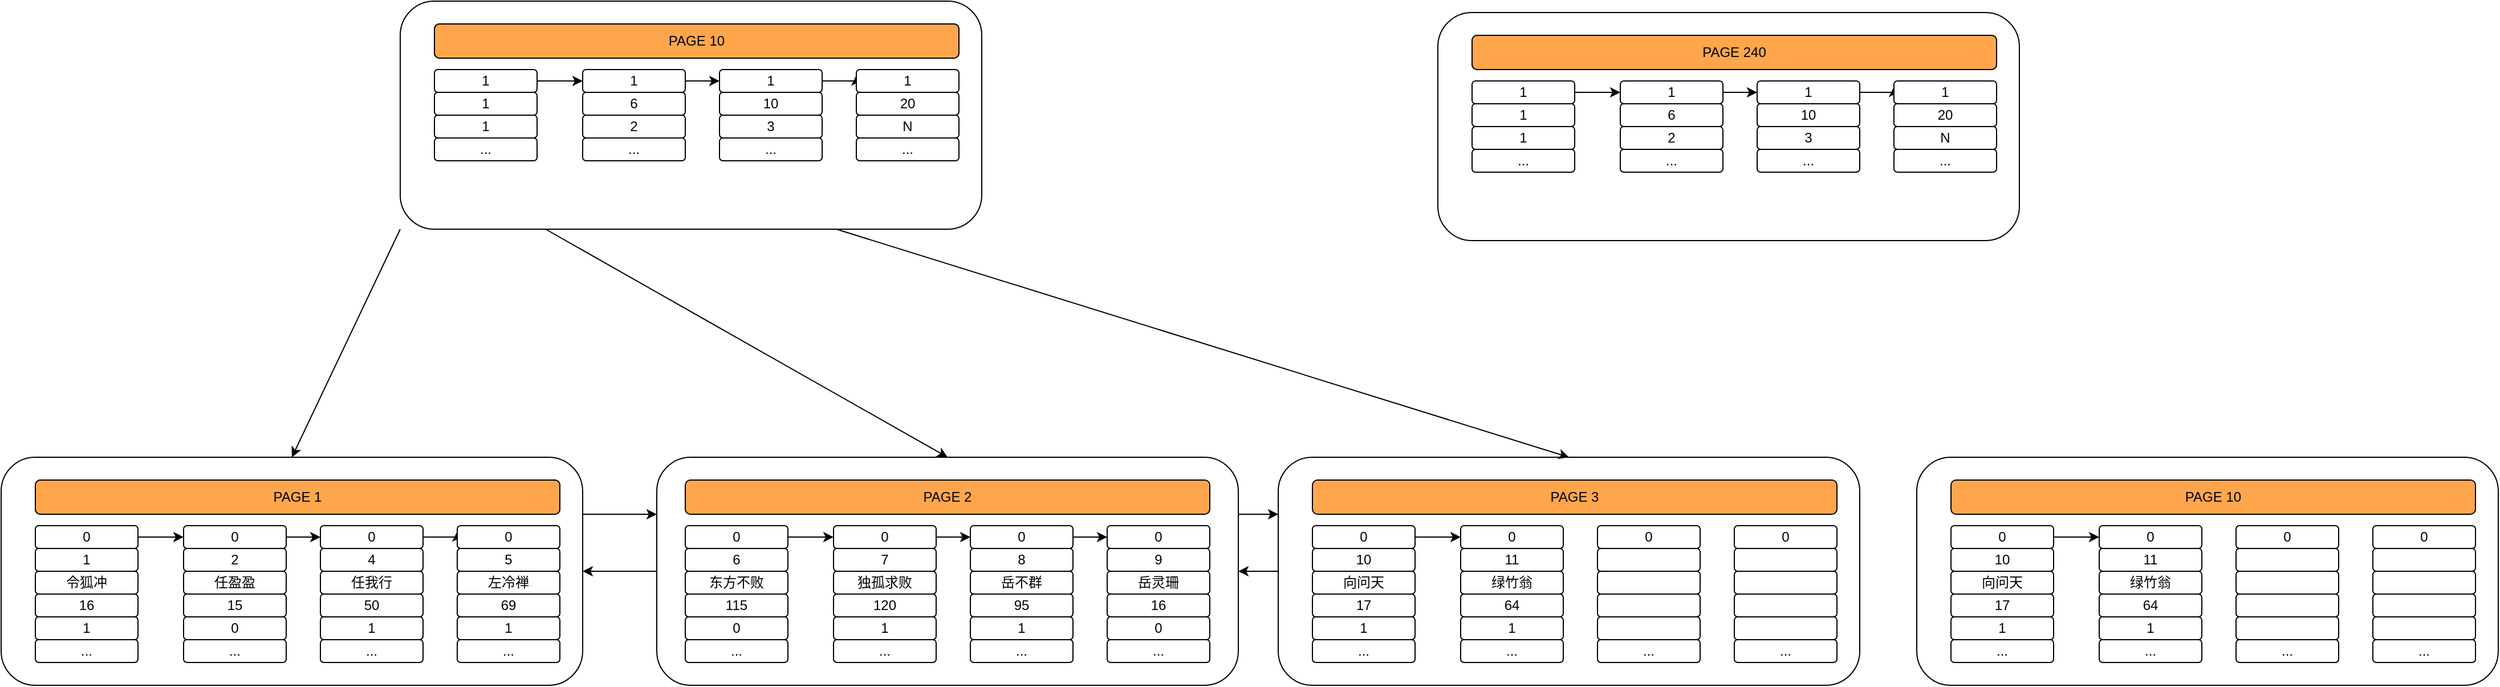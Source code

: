 <mxfile version="17.2.5" type="github">
  <diagram id="7UdDkVMXQPqJ16l7_mLh" name="第 1 页">
    <mxGraphModel dx="1730" dy="833" grid="1" gridSize="10" guides="1" tooltips="1" connect="1" arrows="1" fold="1" page="1" pageScale="1" pageWidth="827" pageHeight="1169" math="0" shadow="0">
      <root>
        <mxCell id="0" />
        <mxCell id="1" parent="0" />
        <mxCell id="IbyFdjmPlWambPThYL8s-92" style="edgeStyle=orthogonalEdgeStyle;rounded=0;orthogonalLoop=1;jettySize=auto;html=1;exitX=1;exitY=0.25;exitDx=0;exitDy=0;entryX=0;entryY=0.25;entryDx=0;entryDy=0;" edge="1" parent="1" source="IbyFdjmPlWambPThYL8s-3" target="IbyFdjmPlWambPThYL8s-35">
          <mxGeometry relative="1" as="geometry" />
        </mxCell>
        <mxCell id="IbyFdjmPlWambPThYL8s-3" value="" style="rounded=1;whiteSpace=wrap;html=1;" vertex="1" parent="1">
          <mxGeometry x="90" y="900" width="510" height="200" as="geometry" />
        </mxCell>
        <mxCell id="IbyFdjmPlWambPThYL8s-88" style="edgeStyle=orthogonalEdgeStyle;rounded=0;orthogonalLoop=1;jettySize=auto;html=1;exitX=1;exitY=0.5;exitDx=0;exitDy=0;" edge="1" parent="1" source="IbyFdjmPlWambPThYL8s-4" target="IbyFdjmPlWambPThYL8s-10">
          <mxGeometry relative="1" as="geometry" />
        </mxCell>
        <mxCell id="IbyFdjmPlWambPThYL8s-4" value="0" style="rounded=1;whiteSpace=wrap;html=1;" vertex="1" parent="1">
          <mxGeometry x="120" y="960" width="90" height="20" as="geometry" />
        </mxCell>
        <mxCell id="IbyFdjmPlWambPThYL8s-5" value="1" style="rounded=1;whiteSpace=wrap;html=1;" vertex="1" parent="1">
          <mxGeometry x="120" y="980" width="90" height="20" as="geometry" />
        </mxCell>
        <mxCell id="IbyFdjmPlWambPThYL8s-6" value="令狐冲" style="rounded=1;whiteSpace=wrap;html=1;" vertex="1" parent="1">
          <mxGeometry x="120" y="1000" width="90" height="20" as="geometry" />
        </mxCell>
        <mxCell id="IbyFdjmPlWambPThYL8s-7" value="16" style="rounded=1;whiteSpace=wrap;html=1;" vertex="1" parent="1">
          <mxGeometry x="120" y="1020" width="90" height="20" as="geometry" />
        </mxCell>
        <mxCell id="IbyFdjmPlWambPThYL8s-8" value="1" style="rounded=1;whiteSpace=wrap;html=1;" vertex="1" parent="1">
          <mxGeometry x="120" y="1040" width="90" height="20" as="geometry" />
        </mxCell>
        <mxCell id="IbyFdjmPlWambPThYL8s-9" value="..." style="rounded=1;whiteSpace=wrap;html=1;" vertex="1" parent="1">
          <mxGeometry x="120" y="1060" width="90" height="20" as="geometry" />
        </mxCell>
        <mxCell id="IbyFdjmPlWambPThYL8s-89" style="edgeStyle=orthogonalEdgeStyle;rounded=0;orthogonalLoop=1;jettySize=auto;html=1;exitX=1;exitY=0.5;exitDx=0;exitDy=0;entryX=0;entryY=0.5;entryDx=0;entryDy=0;" edge="1" parent="1" source="IbyFdjmPlWambPThYL8s-10" target="IbyFdjmPlWambPThYL8s-22">
          <mxGeometry relative="1" as="geometry" />
        </mxCell>
        <mxCell id="IbyFdjmPlWambPThYL8s-10" value="0" style="rounded=1;whiteSpace=wrap;html=1;" vertex="1" parent="1">
          <mxGeometry x="250" y="960" width="90" height="20" as="geometry" />
        </mxCell>
        <mxCell id="IbyFdjmPlWambPThYL8s-11" value="2" style="rounded=1;whiteSpace=wrap;html=1;" vertex="1" parent="1">
          <mxGeometry x="250" y="980" width="90" height="20" as="geometry" />
        </mxCell>
        <mxCell id="IbyFdjmPlWambPThYL8s-12" value="任盈盈" style="rounded=1;whiteSpace=wrap;html=1;" vertex="1" parent="1">
          <mxGeometry x="250" y="1000" width="90" height="20" as="geometry" />
        </mxCell>
        <mxCell id="IbyFdjmPlWambPThYL8s-13" value="15" style="rounded=1;whiteSpace=wrap;html=1;" vertex="1" parent="1">
          <mxGeometry x="250" y="1020" width="90" height="20" as="geometry" />
        </mxCell>
        <mxCell id="IbyFdjmPlWambPThYL8s-14" value="0" style="rounded=1;whiteSpace=wrap;html=1;" vertex="1" parent="1">
          <mxGeometry x="250" y="1040" width="90" height="20" as="geometry" />
        </mxCell>
        <mxCell id="IbyFdjmPlWambPThYL8s-15" value="..." style="rounded=1;whiteSpace=wrap;html=1;" vertex="1" parent="1">
          <mxGeometry x="250" y="1060" width="90" height="20" as="geometry" />
        </mxCell>
        <mxCell id="IbyFdjmPlWambPThYL8s-90" style="edgeStyle=orthogonalEdgeStyle;rounded=0;orthogonalLoop=1;jettySize=auto;html=1;exitX=1;exitY=0.5;exitDx=0;exitDy=0;entryX=0;entryY=0.25;entryDx=0;entryDy=0;" edge="1" parent="1" source="IbyFdjmPlWambPThYL8s-22" target="IbyFdjmPlWambPThYL8s-28">
          <mxGeometry relative="1" as="geometry" />
        </mxCell>
        <mxCell id="IbyFdjmPlWambPThYL8s-22" value="0" style="rounded=1;whiteSpace=wrap;html=1;" vertex="1" parent="1">
          <mxGeometry x="370" y="960" width="90" height="20" as="geometry" />
        </mxCell>
        <mxCell id="IbyFdjmPlWambPThYL8s-23" value="4" style="rounded=1;whiteSpace=wrap;html=1;" vertex="1" parent="1">
          <mxGeometry x="370" y="980" width="90" height="20" as="geometry" />
        </mxCell>
        <mxCell id="IbyFdjmPlWambPThYL8s-24" value="任我行" style="rounded=1;whiteSpace=wrap;html=1;" vertex="1" parent="1">
          <mxGeometry x="370" y="1000" width="90" height="20" as="geometry" />
        </mxCell>
        <mxCell id="IbyFdjmPlWambPThYL8s-25" value="50" style="rounded=1;whiteSpace=wrap;html=1;" vertex="1" parent="1">
          <mxGeometry x="370" y="1020" width="90" height="20" as="geometry" />
        </mxCell>
        <mxCell id="IbyFdjmPlWambPThYL8s-26" value="1" style="rounded=1;whiteSpace=wrap;html=1;" vertex="1" parent="1">
          <mxGeometry x="370" y="1040" width="90" height="20" as="geometry" />
        </mxCell>
        <mxCell id="IbyFdjmPlWambPThYL8s-27" value="..." style="rounded=1;whiteSpace=wrap;html=1;" vertex="1" parent="1">
          <mxGeometry x="370" y="1060" width="90" height="20" as="geometry" />
        </mxCell>
        <mxCell id="IbyFdjmPlWambPThYL8s-28" value="0" style="rounded=1;whiteSpace=wrap;html=1;" vertex="1" parent="1">
          <mxGeometry x="490" y="960" width="90" height="20" as="geometry" />
        </mxCell>
        <mxCell id="IbyFdjmPlWambPThYL8s-29" value="5" style="rounded=1;whiteSpace=wrap;html=1;" vertex="1" parent="1">
          <mxGeometry x="490" y="980" width="90" height="20" as="geometry" />
        </mxCell>
        <mxCell id="IbyFdjmPlWambPThYL8s-30" value="左冷禅" style="rounded=1;whiteSpace=wrap;html=1;" vertex="1" parent="1">
          <mxGeometry x="490" y="1000" width="90" height="20" as="geometry" />
        </mxCell>
        <mxCell id="IbyFdjmPlWambPThYL8s-31" value="69" style="rounded=1;whiteSpace=wrap;html=1;" vertex="1" parent="1">
          <mxGeometry x="490" y="1020" width="90" height="20" as="geometry" />
        </mxCell>
        <mxCell id="IbyFdjmPlWambPThYL8s-32" value="1" style="rounded=1;whiteSpace=wrap;html=1;" vertex="1" parent="1">
          <mxGeometry x="490" y="1040" width="90" height="20" as="geometry" />
        </mxCell>
        <mxCell id="IbyFdjmPlWambPThYL8s-33" value="..." style="rounded=1;whiteSpace=wrap;html=1;" vertex="1" parent="1">
          <mxGeometry x="490" y="1060" width="90" height="20" as="geometry" />
        </mxCell>
        <mxCell id="IbyFdjmPlWambPThYL8s-34" value="PAGE 1" style="rounded=1;whiteSpace=wrap;html=1;" vertex="1" parent="1">
          <mxGeometry x="120" y="920" width="460" height="30" as="geometry" />
        </mxCell>
        <mxCell id="IbyFdjmPlWambPThYL8s-93" style="edgeStyle=orthogonalEdgeStyle;rounded=0;orthogonalLoop=1;jettySize=auto;html=1;exitX=0;exitY=0.5;exitDx=0;exitDy=0;entryX=1;entryY=0.5;entryDx=0;entryDy=0;" edge="1" parent="1" source="IbyFdjmPlWambPThYL8s-35" target="IbyFdjmPlWambPThYL8s-3">
          <mxGeometry relative="1" as="geometry" />
        </mxCell>
        <mxCell id="IbyFdjmPlWambPThYL8s-97" style="edgeStyle=orthogonalEdgeStyle;rounded=0;orthogonalLoop=1;jettySize=auto;html=1;exitX=1;exitY=0.25;exitDx=0;exitDy=0;entryX=0;entryY=0.25;entryDx=0;entryDy=0;" edge="1" parent="1" source="IbyFdjmPlWambPThYL8s-35" target="IbyFdjmPlWambPThYL8s-61">
          <mxGeometry relative="1" as="geometry" />
        </mxCell>
        <mxCell id="IbyFdjmPlWambPThYL8s-35" value="" style="rounded=1;whiteSpace=wrap;html=1;" vertex="1" parent="1">
          <mxGeometry x="665" y="900" width="510" height="200" as="geometry" />
        </mxCell>
        <mxCell id="IbyFdjmPlWambPThYL8s-94" style="edgeStyle=orthogonalEdgeStyle;rounded=0;orthogonalLoop=1;jettySize=auto;html=1;exitX=1;exitY=0.5;exitDx=0;exitDy=0;entryX=0;entryY=0.5;entryDx=0;entryDy=0;" edge="1" parent="1" source="IbyFdjmPlWambPThYL8s-36" target="IbyFdjmPlWambPThYL8s-42">
          <mxGeometry relative="1" as="geometry" />
        </mxCell>
        <mxCell id="IbyFdjmPlWambPThYL8s-36" value="0" style="rounded=1;whiteSpace=wrap;html=1;" vertex="1" parent="1">
          <mxGeometry x="690" y="960" width="90" height="20" as="geometry" />
        </mxCell>
        <mxCell id="IbyFdjmPlWambPThYL8s-37" value="6" style="rounded=1;whiteSpace=wrap;html=1;" vertex="1" parent="1">
          <mxGeometry x="690" y="980" width="90" height="20" as="geometry" />
        </mxCell>
        <mxCell id="IbyFdjmPlWambPThYL8s-38" value="东方不败" style="rounded=1;whiteSpace=wrap;html=1;" vertex="1" parent="1">
          <mxGeometry x="690" y="1000" width="90" height="20" as="geometry" />
        </mxCell>
        <mxCell id="IbyFdjmPlWambPThYL8s-39" value="115" style="rounded=1;whiteSpace=wrap;html=1;" vertex="1" parent="1">
          <mxGeometry x="690" y="1020" width="90" height="20" as="geometry" />
        </mxCell>
        <mxCell id="IbyFdjmPlWambPThYL8s-40" value="0" style="rounded=1;whiteSpace=wrap;html=1;" vertex="1" parent="1">
          <mxGeometry x="690" y="1040" width="90" height="20" as="geometry" />
        </mxCell>
        <mxCell id="IbyFdjmPlWambPThYL8s-41" value="..." style="rounded=1;whiteSpace=wrap;html=1;" vertex="1" parent="1">
          <mxGeometry x="690" y="1060" width="90" height="20" as="geometry" />
        </mxCell>
        <mxCell id="IbyFdjmPlWambPThYL8s-95" style="edgeStyle=orthogonalEdgeStyle;rounded=0;orthogonalLoop=1;jettySize=auto;html=1;exitX=1;exitY=0.5;exitDx=0;exitDy=0;" edge="1" parent="1" source="IbyFdjmPlWambPThYL8s-42" target="IbyFdjmPlWambPThYL8s-48">
          <mxGeometry relative="1" as="geometry" />
        </mxCell>
        <mxCell id="IbyFdjmPlWambPThYL8s-42" value="0" style="rounded=1;whiteSpace=wrap;html=1;" vertex="1" parent="1">
          <mxGeometry x="820" y="960" width="90" height="20" as="geometry" />
        </mxCell>
        <mxCell id="IbyFdjmPlWambPThYL8s-43" value="7" style="rounded=1;whiteSpace=wrap;html=1;" vertex="1" parent="1">
          <mxGeometry x="820" y="980" width="90" height="20" as="geometry" />
        </mxCell>
        <mxCell id="IbyFdjmPlWambPThYL8s-44" value="独孤求败" style="rounded=1;whiteSpace=wrap;html=1;" vertex="1" parent="1">
          <mxGeometry x="820" y="1000" width="90" height="20" as="geometry" />
        </mxCell>
        <mxCell id="IbyFdjmPlWambPThYL8s-45" value="120" style="rounded=1;whiteSpace=wrap;html=1;" vertex="1" parent="1">
          <mxGeometry x="820" y="1020" width="90" height="20" as="geometry" />
        </mxCell>
        <mxCell id="IbyFdjmPlWambPThYL8s-46" value="1" style="rounded=1;whiteSpace=wrap;html=1;" vertex="1" parent="1">
          <mxGeometry x="820" y="1040" width="90" height="20" as="geometry" />
        </mxCell>
        <mxCell id="IbyFdjmPlWambPThYL8s-47" value="..." style="rounded=1;whiteSpace=wrap;html=1;" vertex="1" parent="1">
          <mxGeometry x="820" y="1060" width="90" height="20" as="geometry" />
        </mxCell>
        <mxCell id="IbyFdjmPlWambPThYL8s-96" style="edgeStyle=orthogonalEdgeStyle;rounded=0;orthogonalLoop=1;jettySize=auto;html=1;exitX=1;exitY=0.5;exitDx=0;exitDy=0;entryX=0;entryY=0.5;entryDx=0;entryDy=0;" edge="1" parent="1" source="IbyFdjmPlWambPThYL8s-48" target="IbyFdjmPlWambPThYL8s-54">
          <mxGeometry relative="1" as="geometry" />
        </mxCell>
        <mxCell id="IbyFdjmPlWambPThYL8s-48" value="0" style="rounded=1;whiteSpace=wrap;html=1;" vertex="1" parent="1">
          <mxGeometry x="940" y="960" width="90" height="20" as="geometry" />
        </mxCell>
        <mxCell id="IbyFdjmPlWambPThYL8s-49" value="8" style="rounded=1;whiteSpace=wrap;html=1;" vertex="1" parent="1">
          <mxGeometry x="940" y="980" width="90" height="20" as="geometry" />
        </mxCell>
        <mxCell id="IbyFdjmPlWambPThYL8s-50" value="岳不群" style="rounded=1;whiteSpace=wrap;html=1;" vertex="1" parent="1">
          <mxGeometry x="940" y="1000" width="90" height="20" as="geometry" />
        </mxCell>
        <mxCell id="IbyFdjmPlWambPThYL8s-51" value="95" style="rounded=1;whiteSpace=wrap;html=1;" vertex="1" parent="1">
          <mxGeometry x="940" y="1020" width="90" height="20" as="geometry" />
        </mxCell>
        <mxCell id="IbyFdjmPlWambPThYL8s-52" value="1" style="rounded=1;whiteSpace=wrap;html=1;" vertex="1" parent="1">
          <mxGeometry x="940" y="1040" width="90" height="20" as="geometry" />
        </mxCell>
        <mxCell id="IbyFdjmPlWambPThYL8s-53" value="..." style="rounded=1;whiteSpace=wrap;html=1;" vertex="1" parent="1">
          <mxGeometry x="940" y="1060" width="90" height="20" as="geometry" />
        </mxCell>
        <mxCell id="IbyFdjmPlWambPThYL8s-54" value="0" style="rounded=1;whiteSpace=wrap;html=1;" vertex="1" parent="1">
          <mxGeometry x="1060" y="960" width="90" height="20" as="geometry" />
        </mxCell>
        <mxCell id="IbyFdjmPlWambPThYL8s-55" value="9" style="rounded=1;whiteSpace=wrap;html=1;" vertex="1" parent="1">
          <mxGeometry x="1060" y="980" width="90" height="20" as="geometry" />
        </mxCell>
        <mxCell id="IbyFdjmPlWambPThYL8s-56" value="岳灵珊" style="rounded=1;whiteSpace=wrap;html=1;" vertex="1" parent="1">
          <mxGeometry x="1060" y="1000" width="90" height="20" as="geometry" />
        </mxCell>
        <mxCell id="IbyFdjmPlWambPThYL8s-57" value="16" style="rounded=1;whiteSpace=wrap;html=1;" vertex="1" parent="1">
          <mxGeometry x="1060" y="1020" width="90" height="20" as="geometry" />
        </mxCell>
        <mxCell id="IbyFdjmPlWambPThYL8s-58" value="0" style="rounded=1;whiteSpace=wrap;html=1;" vertex="1" parent="1">
          <mxGeometry x="1060" y="1040" width="90" height="20" as="geometry" />
        </mxCell>
        <mxCell id="IbyFdjmPlWambPThYL8s-59" value="..." style="rounded=1;whiteSpace=wrap;html=1;" vertex="1" parent="1">
          <mxGeometry x="1060" y="1060" width="90" height="20" as="geometry" />
        </mxCell>
        <mxCell id="IbyFdjmPlWambPThYL8s-60" value="PAGE 2" style="rounded=1;whiteSpace=wrap;html=1;fillColor=#FFA64D;" vertex="1" parent="1">
          <mxGeometry x="690" y="920" width="460" height="30" as="geometry" />
        </mxCell>
        <mxCell id="IbyFdjmPlWambPThYL8s-98" style="edgeStyle=orthogonalEdgeStyle;rounded=0;orthogonalLoop=1;jettySize=auto;html=1;exitX=0;exitY=0.5;exitDx=0;exitDy=0;entryX=1;entryY=0.5;entryDx=0;entryDy=0;" edge="1" parent="1" source="IbyFdjmPlWambPThYL8s-61" target="IbyFdjmPlWambPThYL8s-35">
          <mxGeometry relative="1" as="geometry" />
        </mxCell>
        <mxCell id="IbyFdjmPlWambPThYL8s-61" value="" style="rounded=1;whiteSpace=wrap;html=1;" vertex="1" parent="1">
          <mxGeometry x="1210" y="900" width="510" height="200" as="geometry" />
        </mxCell>
        <mxCell id="IbyFdjmPlWambPThYL8s-99" style="edgeStyle=orthogonalEdgeStyle;rounded=0;orthogonalLoop=1;jettySize=auto;html=1;exitX=1;exitY=0.5;exitDx=0;exitDy=0;entryX=0;entryY=0.5;entryDx=0;entryDy=0;" edge="1" parent="1" source="IbyFdjmPlWambPThYL8s-62" target="IbyFdjmPlWambPThYL8s-68">
          <mxGeometry relative="1" as="geometry" />
        </mxCell>
        <mxCell id="IbyFdjmPlWambPThYL8s-62" value="0" style="rounded=1;whiteSpace=wrap;html=1;" vertex="1" parent="1">
          <mxGeometry x="1240" y="960" width="90" height="20" as="geometry" />
        </mxCell>
        <mxCell id="IbyFdjmPlWambPThYL8s-63" value="10" style="rounded=1;whiteSpace=wrap;html=1;" vertex="1" parent="1">
          <mxGeometry x="1240" y="980" width="90" height="20" as="geometry" />
        </mxCell>
        <mxCell id="IbyFdjmPlWambPThYL8s-64" value="向问天" style="rounded=1;whiteSpace=wrap;html=1;" vertex="1" parent="1">
          <mxGeometry x="1240" y="1000" width="90" height="20" as="geometry" />
        </mxCell>
        <mxCell id="IbyFdjmPlWambPThYL8s-65" value="17" style="rounded=1;whiteSpace=wrap;html=1;" vertex="1" parent="1">
          <mxGeometry x="1240" y="1020" width="90" height="20" as="geometry" />
        </mxCell>
        <mxCell id="IbyFdjmPlWambPThYL8s-66" value="1" style="rounded=1;whiteSpace=wrap;html=1;" vertex="1" parent="1">
          <mxGeometry x="1240" y="1040" width="90" height="20" as="geometry" />
        </mxCell>
        <mxCell id="IbyFdjmPlWambPThYL8s-67" value="..." style="rounded=1;whiteSpace=wrap;html=1;" vertex="1" parent="1">
          <mxGeometry x="1240" y="1060" width="90" height="20" as="geometry" />
        </mxCell>
        <mxCell id="IbyFdjmPlWambPThYL8s-68" value="0" style="rounded=1;whiteSpace=wrap;html=1;" vertex="1" parent="1">
          <mxGeometry x="1370" y="960" width="90" height="20" as="geometry" />
        </mxCell>
        <mxCell id="IbyFdjmPlWambPThYL8s-69" value="11" style="rounded=1;whiteSpace=wrap;html=1;" vertex="1" parent="1">
          <mxGeometry x="1370" y="980" width="90" height="20" as="geometry" />
        </mxCell>
        <mxCell id="IbyFdjmPlWambPThYL8s-70" value="绿竹翁" style="rounded=1;whiteSpace=wrap;html=1;" vertex="1" parent="1">
          <mxGeometry x="1370" y="1000" width="90" height="20" as="geometry" />
        </mxCell>
        <mxCell id="IbyFdjmPlWambPThYL8s-71" value="64" style="rounded=1;whiteSpace=wrap;html=1;" vertex="1" parent="1">
          <mxGeometry x="1370" y="1020" width="90" height="20" as="geometry" />
        </mxCell>
        <mxCell id="IbyFdjmPlWambPThYL8s-72" value="1" style="rounded=1;whiteSpace=wrap;html=1;" vertex="1" parent="1">
          <mxGeometry x="1370" y="1040" width="90" height="20" as="geometry" />
        </mxCell>
        <mxCell id="IbyFdjmPlWambPThYL8s-73" value="..." style="rounded=1;whiteSpace=wrap;html=1;" vertex="1" parent="1">
          <mxGeometry x="1370" y="1060" width="90" height="20" as="geometry" />
        </mxCell>
        <mxCell id="IbyFdjmPlWambPThYL8s-74" value="0" style="rounded=1;whiteSpace=wrap;html=1;" vertex="1" parent="1">
          <mxGeometry x="1490" y="960" width="90" height="20" as="geometry" />
        </mxCell>
        <mxCell id="IbyFdjmPlWambPThYL8s-75" value="" style="rounded=1;whiteSpace=wrap;html=1;" vertex="1" parent="1">
          <mxGeometry x="1490" y="980" width="90" height="20" as="geometry" />
        </mxCell>
        <mxCell id="IbyFdjmPlWambPThYL8s-76" value="" style="rounded=1;whiteSpace=wrap;html=1;" vertex="1" parent="1">
          <mxGeometry x="1490" y="1000" width="90" height="20" as="geometry" />
        </mxCell>
        <mxCell id="IbyFdjmPlWambPThYL8s-77" value="" style="rounded=1;whiteSpace=wrap;html=1;" vertex="1" parent="1">
          <mxGeometry x="1490" y="1020" width="90" height="20" as="geometry" />
        </mxCell>
        <mxCell id="IbyFdjmPlWambPThYL8s-78" value="" style="rounded=1;whiteSpace=wrap;html=1;" vertex="1" parent="1">
          <mxGeometry x="1490" y="1040" width="90" height="20" as="geometry" />
        </mxCell>
        <mxCell id="IbyFdjmPlWambPThYL8s-79" value="..." style="rounded=1;whiteSpace=wrap;html=1;" vertex="1" parent="1">
          <mxGeometry x="1490" y="1060" width="90" height="20" as="geometry" />
        </mxCell>
        <mxCell id="IbyFdjmPlWambPThYL8s-80" value="0" style="rounded=1;whiteSpace=wrap;html=1;" vertex="1" parent="1">
          <mxGeometry x="1610" y="960" width="90" height="20" as="geometry" />
        </mxCell>
        <mxCell id="IbyFdjmPlWambPThYL8s-81" value="" style="rounded=1;whiteSpace=wrap;html=1;" vertex="1" parent="1">
          <mxGeometry x="1610" y="980" width="90" height="20" as="geometry" />
        </mxCell>
        <mxCell id="IbyFdjmPlWambPThYL8s-82" value="" style="rounded=1;whiteSpace=wrap;html=1;" vertex="1" parent="1">
          <mxGeometry x="1610" y="1000" width="90" height="20" as="geometry" />
        </mxCell>
        <mxCell id="IbyFdjmPlWambPThYL8s-83" value="" style="rounded=1;whiteSpace=wrap;html=1;" vertex="1" parent="1">
          <mxGeometry x="1610" y="1020" width="90" height="20" as="geometry" />
        </mxCell>
        <mxCell id="IbyFdjmPlWambPThYL8s-84" value="" style="rounded=1;whiteSpace=wrap;html=1;" vertex="1" parent="1">
          <mxGeometry x="1610" y="1040" width="90" height="20" as="geometry" />
        </mxCell>
        <mxCell id="IbyFdjmPlWambPThYL8s-85" value="..." style="rounded=1;whiteSpace=wrap;html=1;" vertex="1" parent="1">
          <mxGeometry x="1610" y="1060" width="90" height="20" as="geometry" />
        </mxCell>
        <mxCell id="IbyFdjmPlWambPThYL8s-86" value="PAGE 3" style="rounded=1;whiteSpace=wrap;html=1;fillColor=#FFA64D;" vertex="1" parent="1">
          <mxGeometry x="1240" y="920" width="460" height="30" as="geometry" />
        </mxCell>
        <mxCell id="IbyFdjmPlWambPThYL8s-87" value="PAGE 1" style="rounded=1;whiteSpace=wrap;html=1;fillColor=#FFA64D;" vertex="1" parent="1">
          <mxGeometry x="120" y="920" width="460" height="30" as="geometry" />
        </mxCell>
        <mxCell id="IbyFdjmPlWambPThYL8s-100" value="" style="rounded=1;whiteSpace=wrap;html=1;" vertex="1" parent="1">
          <mxGeometry x="1770" y="900" width="510" height="200" as="geometry" />
        </mxCell>
        <mxCell id="IbyFdjmPlWambPThYL8s-101" style="edgeStyle=orthogonalEdgeStyle;rounded=0;orthogonalLoop=1;jettySize=auto;html=1;exitX=1;exitY=0.5;exitDx=0;exitDy=0;entryX=0;entryY=0.5;entryDx=0;entryDy=0;" edge="1" parent="1" source="IbyFdjmPlWambPThYL8s-102" target="IbyFdjmPlWambPThYL8s-108">
          <mxGeometry relative="1" as="geometry" />
        </mxCell>
        <mxCell id="IbyFdjmPlWambPThYL8s-102" value="0" style="rounded=1;whiteSpace=wrap;html=1;" vertex="1" parent="1">
          <mxGeometry x="1800" y="960" width="90" height="20" as="geometry" />
        </mxCell>
        <mxCell id="IbyFdjmPlWambPThYL8s-103" value="10" style="rounded=1;whiteSpace=wrap;html=1;" vertex="1" parent="1">
          <mxGeometry x="1800" y="980" width="90" height="20" as="geometry" />
        </mxCell>
        <mxCell id="IbyFdjmPlWambPThYL8s-104" value="向问天" style="rounded=1;whiteSpace=wrap;html=1;" vertex="1" parent="1">
          <mxGeometry x="1800" y="1000" width="90" height="20" as="geometry" />
        </mxCell>
        <mxCell id="IbyFdjmPlWambPThYL8s-105" value="17" style="rounded=1;whiteSpace=wrap;html=1;" vertex="1" parent="1">
          <mxGeometry x="1800" y="1020" width="90" height="20" as="geometry" />
        </mxCell>
        <mxCell id="IbyFdjmPlWambPThYL8s-106" value="1" style="rounded=1;whiteSpace=wrap;html=1;" vertex="1" parent="1">
          <mxGeometry x="1800" y="1040" width="90" height="20" as="geometry" />
        </mxCell>
        <mxCell id="IbyFdjmPlWambPThYL8s-107" value="..." style="rounded=1;whiteSpace=wrap;html=1;" vertex="1" parent="1">
          <mxGeometry x="1800" y="1060" width="90" height="20" as="geometry" />
        </mxCell>
        <mxCell id="IbyFdjmPlWambPThYL8s-108" value="0" style="rounded=1;whiteSpace=wrap;html=1;" vertex="1" parent="1">
          <mxGeometry x="1930" y="960" width="90" height="20" as="geometry" />
        </mxCell>
        <mxCell id="IbyFdjmPlWambPThYL8s-109" value="11" style="rounded=1;whiteSpace=wrap;html=1;" vertex="1" parent="1">
          <mxGeometry x="1930" y="980" width="90" height="20" as="geometry" />
        </mxCell>
        <mxCell id="IbyFdjmPlWambPThYL8s-110" value="绿竹翁" style="rounded=1;whiteSpace=wrap;html=1;" vertex="1" parent="1">
          <mxGeometry x="1930" y="1000" width="90" height="20" as="geometry" />
        </mxCell>
        <mxCell id="IbyFdjmPlWambPThYL8s-111" value="64" style="rounded=1;whiteSpace=wrap;html=1;" vertex="1" parent="1">
          <mxGeometry x="1930" y="1020" width="90" height="20" as="geometry" />
        </mxCell>
        <mxCell id="IbyFdjmPlWambPThYL8s-112" value="1" style="rounded=1;whiteSpace=wrap;html=1;" vertex="1" parent="1">
          <mxGeometry x="1930" y="1040" width="90" height="20" as="geometry" />
        </mxCell>
        <mxCell id="IbyFdjmPlWambPThYL8s-113" value="..." style="rounded=1;whiteSpace=wrap;html=1;" vertex="1" parent="1">
          <mxGeometry x="1930" y="1060" width="90" height="20" as="geometry" />
        </mxCell>
        <mxCell id="IbyFdjmPlWambPThYL8s-114" value="0" style="rounded=1;whiteSpace=wrap;html=1;" vertex="1" parent="1">
          <mxGeometry x="2050" y="960" width="90" height="20" as="geometry" />
        </mxCell>
        <mxCell id="IbyFdjmPlWambPThYL8s-115" value="" style="rounded=1;whiteSpace=wrap;html=1;" vertex="1" parent="1">
          <mxGeometry x="2050" y="980" width="90" height="20" as="geometry" />
        </mxCell>
        <mxCell id="IbyFdjmPlWambPThYL8s-116" value="" style="rounded=1;whiteSpace=wrap;html=1;" vertex="1" parent="1">
          <mxGeometry x="2050" y="1000" width="90" height="20" as="geometry" />
        </mxCell>
        <mxCell id="IbyFdjmPlWambPThYL8s-117" value="" style="rounded=1;whiteSpace=wrap;html=1;" vertex="1" parent="1">
          <mxGeometry x="2050" y="1020" width="90" height="20" as="geometry" />
        </mxCell>
        <mxCell id="IbyFdjmPlWambPThYL8s-118" value="" style="rounded=1;whiteSpace=wrap;html=1;" vertex="1" parent="1">
          <mxGeometry x="2050" y="1040" width="90" height="20" as="geometry" />
        </mxCell>
        <mxCell id="IbyFdjmPlWambPThYL8s-119" value="..." style="rounded=1;whiteSpace=wrap;html=1;" vertex="1" parent="1">
          <mxGeometry x="2050" y="1060" width="90" height="20" as="geometry" />
        </mxCell>
        <mxCell id="IbyFdjmPlWambPThYL8s-120" value="0" style="rounded=1;whiteSpace=wrap;html=1;" vertex="1" parent="1">
          <mxGeometry x="2170" y="960" width="90" height="20" as="geometry" />
        </mxCell>
        <mxCell id="IbyFdjmPlWambPThYL8s-121" value="" style="rounded=1;whiteSpace=wrap;html=1;" vertex="1" parent="1">
          <mxGeometry x="2170" y="980" width="90" height="20" as="geometry" />
        </mxCell>
        <mxCell id="IbyFdjmPlWambPThYL8s-122" value="" style="rounded=1;whiteSpace=wrap;html=1;" vertex="1" parent="1">
          <mxGeometry x="2170" y="1000" width="90" height="20" as="geometry" />
        </mxCell>
        <mxCell id="IbyFdjmPlWambPThYL8s-123" value="" style="rounded=1;whiteSpace=wrap;html=1;" vertex="1" parent="1">
          <mxGeometry x="2170" y="1020" width="90" height="20" as="geometry" />
        </mxCell>
        <mxCell id="IbyFdjmPlWambPThYL8s-124" value="" style="rounded=1;whiteSpace=wrap;html=1;" vertex="1" parent="1">
          <mxGeometry x="2170" y="1040" width="90" height="20" as="geometry" />
        </mxCell>
        <mxCell id="IbyFdjmPlWambPThYL8s-125" value="..." style="rounded=1;whiteSpace=wrap;html=1;" vertex="1" parent="1">
          <mxGeometry x="2170" y="1060" width="90" height="20" as="geometry" />
        </mxCell>
        <mxCell id="IbyFdjmPlWambPThYL8s-126" value="PAGE 10" style="rounded=1;whiteSpace=wrap;html=1;fillColor=#FFA64D;" vertex="1" parent="1">
          <mxGeometry x="1800" y="920" width="460" height="30" as="geometry" />
        </mxCell>
        <mxCell id="IbyFdjmPlWambPThYL8s-161" style="rounded=0;orthogonalLoop=1;jettySize=auto;html=1;exitX=0;exitY=1;exitDx=0;exitDy=0;entryX=0.5;entryY=0;entryDx=0;entryDy=0;" edge="1" parent="1" source="IbyFdjmPlWambPThYL8s-127" target="IbyFdjmPlWambPThYL8s-3">
          <mxGeometry relative="1" as="geometry" />
        </mxCell>
        <mxCell id="IbyFdjmPlWambPThYL8s-162" style="edgeStyle=none;rounded=0;orthogonalLoop=1;jettySize=auto;html=1;exitX=0.25;exitY=1;exitDx=0;exitDy=0;entryX=0.5;entryY=0;entryDx=0;entryDy=0;" edge="1" parent="1" source="IbyFdjmPlWambPThYL8s-127" target="IbyFdjmPlWambPThYL8s-35">
          <mxGeometry relative="1" as="geometry" />
        </mxCell>
        <mxCell id="IbyFdjmPlWambPThYL8s-163" style="edgeStyle=none;rounded=0;orthogonalLoop=1;jettySize=auto;html=1;exitX=0.75;exitY=1;exitDx=0;exitDy=0;entryX=0.5;entryY=0;entryDx=0;entryDy=0;" edge="1" parent="1" source="IbyFdjmPlWambPThYL8s-127" target="IbyFdjmPlWambPThYL8s-61">
          <mxGeometry relative="1" as="geometry" />
        </mxCell>
        <mxCell id="IbyFdjmPlWambPThYL8s-127" value="" style="rounded=1;whiteSpace=wrap;html=1;" vertex="1" parent="1">
          <mxGeometry x="440" y="500" width="510" height="200" as="geometry" />
        </mxCell>
        <mxCell id="IbyFdjmPlWambPThYL8s-128" style="edgeStyle=orthogonalEdgeStyle;rounded=0;orthogonalLoop=1;jettySize=auto;html=1;exitX=1;exitY=0.5;exitDx=0;exitDy=0;" edge="1" parent="1" source="IbyFdjmPlWambPThYL8s-129" target="IbyFdjmPlWambPThYL8s-136">
          <mxGeometry relative="1" as="geometry" />
        </mxCell>
        <mxCell id="IbyFdjmPlWambPThYL8s-129" value="1" style="rounded=1;whiteSpace=wrap;html=1;" vertex="1" parent="1">
          <mxGeometry x="470" y="560" width="90" height="20" as="geometry" />
        </mxCell>
        <mxCell id="IbyFdjmPlWambPThYL8s-130" value="1" style="rounded=1;whiteSpace=wrap;html=1;" vertex="1" parent="1">
          <mxGeometry x="470" y="580" width="90" height="20" as="geometry" />
        </mxCell>
        <mxCell id="IbyFdjmPlWambPThYL8s-131" value="1" style="rounded=1;whiteSpace=wrap;html=1;" vertex="1" parent="1">
          <mxGeometry x="470" y="600" width="90" height="20" as="geometry" />
        </mxCell>
        <mxCell id="IbyFdjmPlWambPThYL8s-134" value="..." style="rounded=1;whiteSpace=wrap;html=1;" vertex="1" parent="1">
          <mxGeometry x="470" y="620" width="90" height="20" as="geometry" />
        </mxCell>
        <mxCell id="IbyFdjmPlWambPThYL8s-135" style="edgeStyle=orthogonalEdgeStyle;rounded=0;orthogonalLoop=1;jettySize=auto;html=1;exitX=1;exitY=0.5;exitDx=0;exitDy=0;entryX=0;entryY=0.5;entryDx=0;entryDy=0;" edge="1" parent="1" source="IbyFdjmPlWambPThYL8s-136" target="IbyFdjmPlWambPThYL8s-143">
          <mxGeometry relative="1" as="geometry" />
        </mxCell>
        <mxCell id="IbyFdjmPlWambPThYL8s-136" value="1" style="rounded=1;whiteSpace=wrap;html=1;" vertex="1" parent="1">
          <mxGeometry x="600" y="560" width="90" height="20" as="geometry" />
        </mxCell>
        <mxCell id="IbyFdjmPlWambPThYL8s-137" value="6" style="rounded=1;whiteSpace=wrap;html=1;" vertex="1" parent="1">
          <mxGeometry x="600" y="580" width="90" height="20" as="geometry" />
        </mxCell>
        <mxCell id="IbyFdjmPlWambPThYL8s-138" value="2" style="rounded=1;whiteSpace=wrap;html=1;" vertex="1" parent="1">
          <mxGeometry x="600" y="600" width="90" height="20" as="geometry" />
        </mxCell>
        <mxCell id="IbyFdjmPlWambPThYL8s-141" value="..." style="rounded=1;whiteSpace=wrap;html=1;" vertex="1" parent="1">
          <mxGeometry x="600" y="620" width="90" height="20" as="geometry" />
        </mxCell>
        <mxCell id="IbyFdjmPlWambPThYL8s-142" style="edgeStyle=orthogonalEdgeStyle;rounded=0;orthogonalLoop=1;jettySize=auto;html=1;exitX=1;exitY=0.5;exitDx=0;exitDy=0;entryX=0;entryY=0.25;entryDx=0;entryDy=0;" edge="1" parent="1" source="IbyFdjmPlWambPThYL8s-143" target="IbyFdjmPlWambPThYL8s-149">
          <mxGeometry relative="1" as="geometry" />
        </mxCell>
        <mxCell id="IbyFdjmPlWambPThYL8s-143" value="1" style="rounded=1;whiteSpace=wrap;html=1;" vertex="1" parent="1">
          <mxGeometry x="720" y="560" width="90" height="20" as="geometry" />
        </mxCell>
        <mxCell id="IbyFdjmPlWambPThYL8s-144" value="10" style="rounded=1;whiteSpace=wrap;html=1;" vertex="1" parent="1">
          <mxGeometry x="720" y="580" width="90" height="20" as="geometry" />
        </mxCell>
        <mxCell id="IbyFdjmPlWambPThYL8s-145" value="3" style="rounded=1;whiteSpace=wrap;html=1;" vertex="1" parent="1">
          <mxGeometry x="720" y="600" width="90" height="20" as="geometry" />
        </mxCell>
        <mxCell id="IbyFdjmPlWambPThYL8s-148" value="..." style="rounded=1;whiteSpace=wrap;html=1;" vertex="1" parent="1">
          <mxGeometry x="720" y="620" width="90" height="20" as="geometry" />
        </mxCell>
        <mxCell id="IbyFdjmPlWambPThYL8s-149" value="1" style="rounded=1;whiteSpace=wrap;html=1;" vertex="1" parent="1">
          <mxGeometry x="840" y="560" width="90" height="20" as="geometry" />
        </mxCell>
        <mxCell id="IbyFdjmPlWambPThYL8s-150" value="20" style="rounded=1;whiteSpace=wrap;html=1;" vertex="1" parent="1">
          <mxGeometry x="840" y="580" width="90" height="20" as="geometry" />
        </mxCell>
        <mxCell id="IbyFdjmPlWambPThYL8s-151" value="N" style="rounded=1;whiteSpace=wrap;html=1;" vertex="1" parent="1">
          <mxGeometry x="840" y="600" width="90" height="20" as="geometry" />
        </mxCell>
        <mxCell id="IbyFdjmPlWambPThYL8s-154" value="..." style="rounded=1;whiteSpace=wrap;html=1;" vertex="1" parent="1">
          <mxGeometry x="840" y="620" width="90" height="20" as="geometry" />
        </mxCell>
        <mxCell id="IbyFdjmPlWambPThYL8s-155" value="PAGE 1" style="rounded=1;whiteSpace=wrap;html=1;" vertex="1" parent="1">
          <mxGeometry x="470" y="520" width="460" height="30" as="geometry" />
        </mxCell>
        <mxCell id="IbyFdjmPlWambPThYL8s-156" value="PAGE 10" style="rounded=1;whiteSpace=wrap;html=1;fillColor=#FFA64D;" vertex="1" parent="1">
          <mxGeometry x="470" y="520" width="460" height="30" as="geometry" />
        </mxCell>
        <mxCell id="IbyFdjmPlWambPThYL8s-164" value="" style="rounded=1;whiteSpace=wrap;html=1;" vertex="1" parent="1">
          <mxGeometry x="1350" y="510" width="510" height="200" as="geometry" />
        </mxCell>
        <mxCell id="IbyFdjmPlWambPThYL8s-165" style="edgeStyle=orthogonalEdgeStyle;rounded=0;orthogonalLoop=1;jettySize=auto;html=1;exitX=1;exitY=0.5;exitDx=0;exitDy=0;" edge="1" parent="1" source="IbyFdjmPlWambPThYL8s-166" target="IbyFdjmPlWambPThYL8s-171">
          <mxGeometry relative="1" as="geometry" />
        </mxCell>
        <mxCell id="IbyFdjmPlWambPThYL8s-166" value="1" style="rounded=1;whiteSpace=wrap;html=1;" vertex="1" parent="1">
          <mxGeometry x="1380" y="570" width="90" height="20" as="geometry" />
        </mxCell>
        <mxCell id="IbyFdjmPlWambPThYL8s-167" value="1" style="rounded=1;whiteSpace=wrap;html=1;" vertex="1" parent="1">
          <mxGeometry x="1380" y="590" width="90" height="20" as="geometry" />
        </mxCell>
        <mxCell id="IbyFdjmPlWambPThYL8s-168" value="1" style="rounded=1;whiteSpace=wrap;html=1;" vertex="1" parent="1">
          <mxGeometry x="1380" y="610" width="90" height="20" as="geometry" />
        </mxCell>
        <mxCell id="IbyFdjmPlWambPThYL8s-169" value="..." style="rounded=1;whiteSpace=wrap;html=1;" vertex="1" parent="1">
          <mxGeometry x="1380" y="630" width="90" height="20" as="geometry" />
        </mxCell>
        <mxCell id="IbyFdjmPlWambPThYL8s-170" style="edgeStyle=orthogonalEdgeStyle;rounded=0;orthogonalLoop=1;jettySize=auto;html=1;exitX=1;exitY=0.5;exitDx=0;exitDy=0;entryX=0;entryY=0.5;entryDx=0;entryDy=0;" edge="1" parent="1" source="IbyFdjmPlWambPThYL8s-171" target="IbyFdjmPlWambPThYL8s-176">
          <mxGeometry relative="1" as="geometry" />
        </mxCell>
        <mxCell id="IbyFdjmPlWambPThYL8s-171" value="1" style="rounded=1;whiteSpace=wrap;html=1;" vertex="1" parent="1">
          <mxGeometry x="1510" y="570" width="90" height="20" as="geometry" />
        </mxCell>
        <mxCell id="IbyFdjmPlWambPThYL8s-172" value="6" style="rounded=1;whiteSpace=wrap;html=1;" vertex="1" parent="1">
          <mxGeometry x="1510" y="590" width="90" height="20" as="geometry" />
        </mxCell>
        <mxCell id="IbyFdjmPlWambPThYL8s-173" value="2" style="rounded=1;whiteSpace=wrap;html=1;" vertex="1" parent="1">
          <mxGeometry x="1510" y="610" width="90" height="20" as="geometry" />
        </mxCell>
        <mxCell id="IbyFdjmPlWambPThYL8s-174" value="..." style="rounded=1;whiteSpace=wrap;html=1;" vertex="1" parent="1">
          <mxGeometry x="1510" y="630" width="90" height="20" as="geometry" />
        </mxCell>
        <mxCell id="IbyFdjmPlWambPThYL8s-175" style="edgeStyle=orthogonalEdgeStyle;rounded=0;orthogonalLoop=1;jettySize=auto;html=1;exitX=1;exitY=0.5;exitDx=0;exitDy=0;entryX=0;entryY=0.25;entryDx=0;entryDy=0;" edge="1" parent="1" source="IbyFdjmPlWambPThYL8s-176" target="IbyFdjmPlWambPThYL8s-180">
          <mxGeometry relative="1" as="geometry" />
        </mxCell>
        <mxCell id="IbyFdjmPlWambPThYL8s-176" value="1" style="rounded=1;whiteSpace=wrap;html=1;" vertex="1" parent="1">
          <mxGeometry x="1630" y="570" width="90" height="20" as="geometry" />
        </mxCell>
        <mxCell id="IbyFdjmPlWambPThYL8s-177" value="10" style="rounded=1;whiteSpace=wrap;html=1;" vertex="1" parent="1">
          <mxGeometry x="1630" y="590" width="90" height="20" as="geometry" />
        </mxCell>
        <mxCell id="IbyFdjmPlWambPThYL8s-178" value="3" style="rounded=1;whiteSpace=wrap;html=1;" vertex="1" parent="1">
          <mxGeometry x="1630" y="610" width="90" height="20" as="geometry" />
        </mxCell>
        <mxCell id="IbyFdjmPlWambPThYL8s-179" value="..." style="rounded=1;whiteSpace=wrap;html=1;" vertex="1" parent="1">
          <mxGeometry x="1630" y="630" width="90" height="20" as="geometry" />
        </mxCell>
        <mxCell id="IbyFdjmPlWambPThYL8s-180" value="1" style="rounded=1;whiteSpace=wrap;html=1;" vertex="1" parent="1">
          <mxGeometry x="1750" y="570" width="90" height="20" as="geometry" />
        </mxCell>
        <mxCell id="IbyFdjmPlWambPThYL8s-181" value="20" style="rounded=1;whiteSpace=wrap;html=1;" vertex="1" parent="1">
          <mxGeometry x="1750" y="590" width="90" height="20" as="geometry" />
        </mxCell>
        <mxCell id="IbyFdjmPlWambPThYL8s-182" value="N" style="rounded=1;whiteSpace=wrap;html=1;" vertex="1" parent="1">
          <mxGeometry x="1750" y="610" width="90" height="20" as="geometry" />
        </mxCell>
        <mxCell id="IbyFdjmPlWambPThYL8s-183" value="..." style="rounded=1;whiteSpace=wrap;html=1;" vertex="1" parent="1">
          <mxGeometry x="1750" y="630" width="90" height="20" as="geometry" />
        </mxCell>
        <mxCell id="IbyFdjmPlWambPThYL8s-184" value="PAGE 1" style="rounded=1;whiteSpace=wrap;html=1;" vertex="1" parent="1">
          <mxGeometry x="1380" y="530" width="460" height="30" as="geometry" />
        </mxCell>
        <mxCell id="IbyFdjmPlWambPThYL8s-185" value="PAGE 240" style="rounded=1;whiteSpace=wrap;html=1;fillColor=#FFA64D;" vertex="1" parent="1">
          <mxGeometry x="1380" y="530" width="460" height="30" as="geometry" />
        </mxCell>
      </root>
    </mxGraphModel>
  </diagram>
</mxfile>
